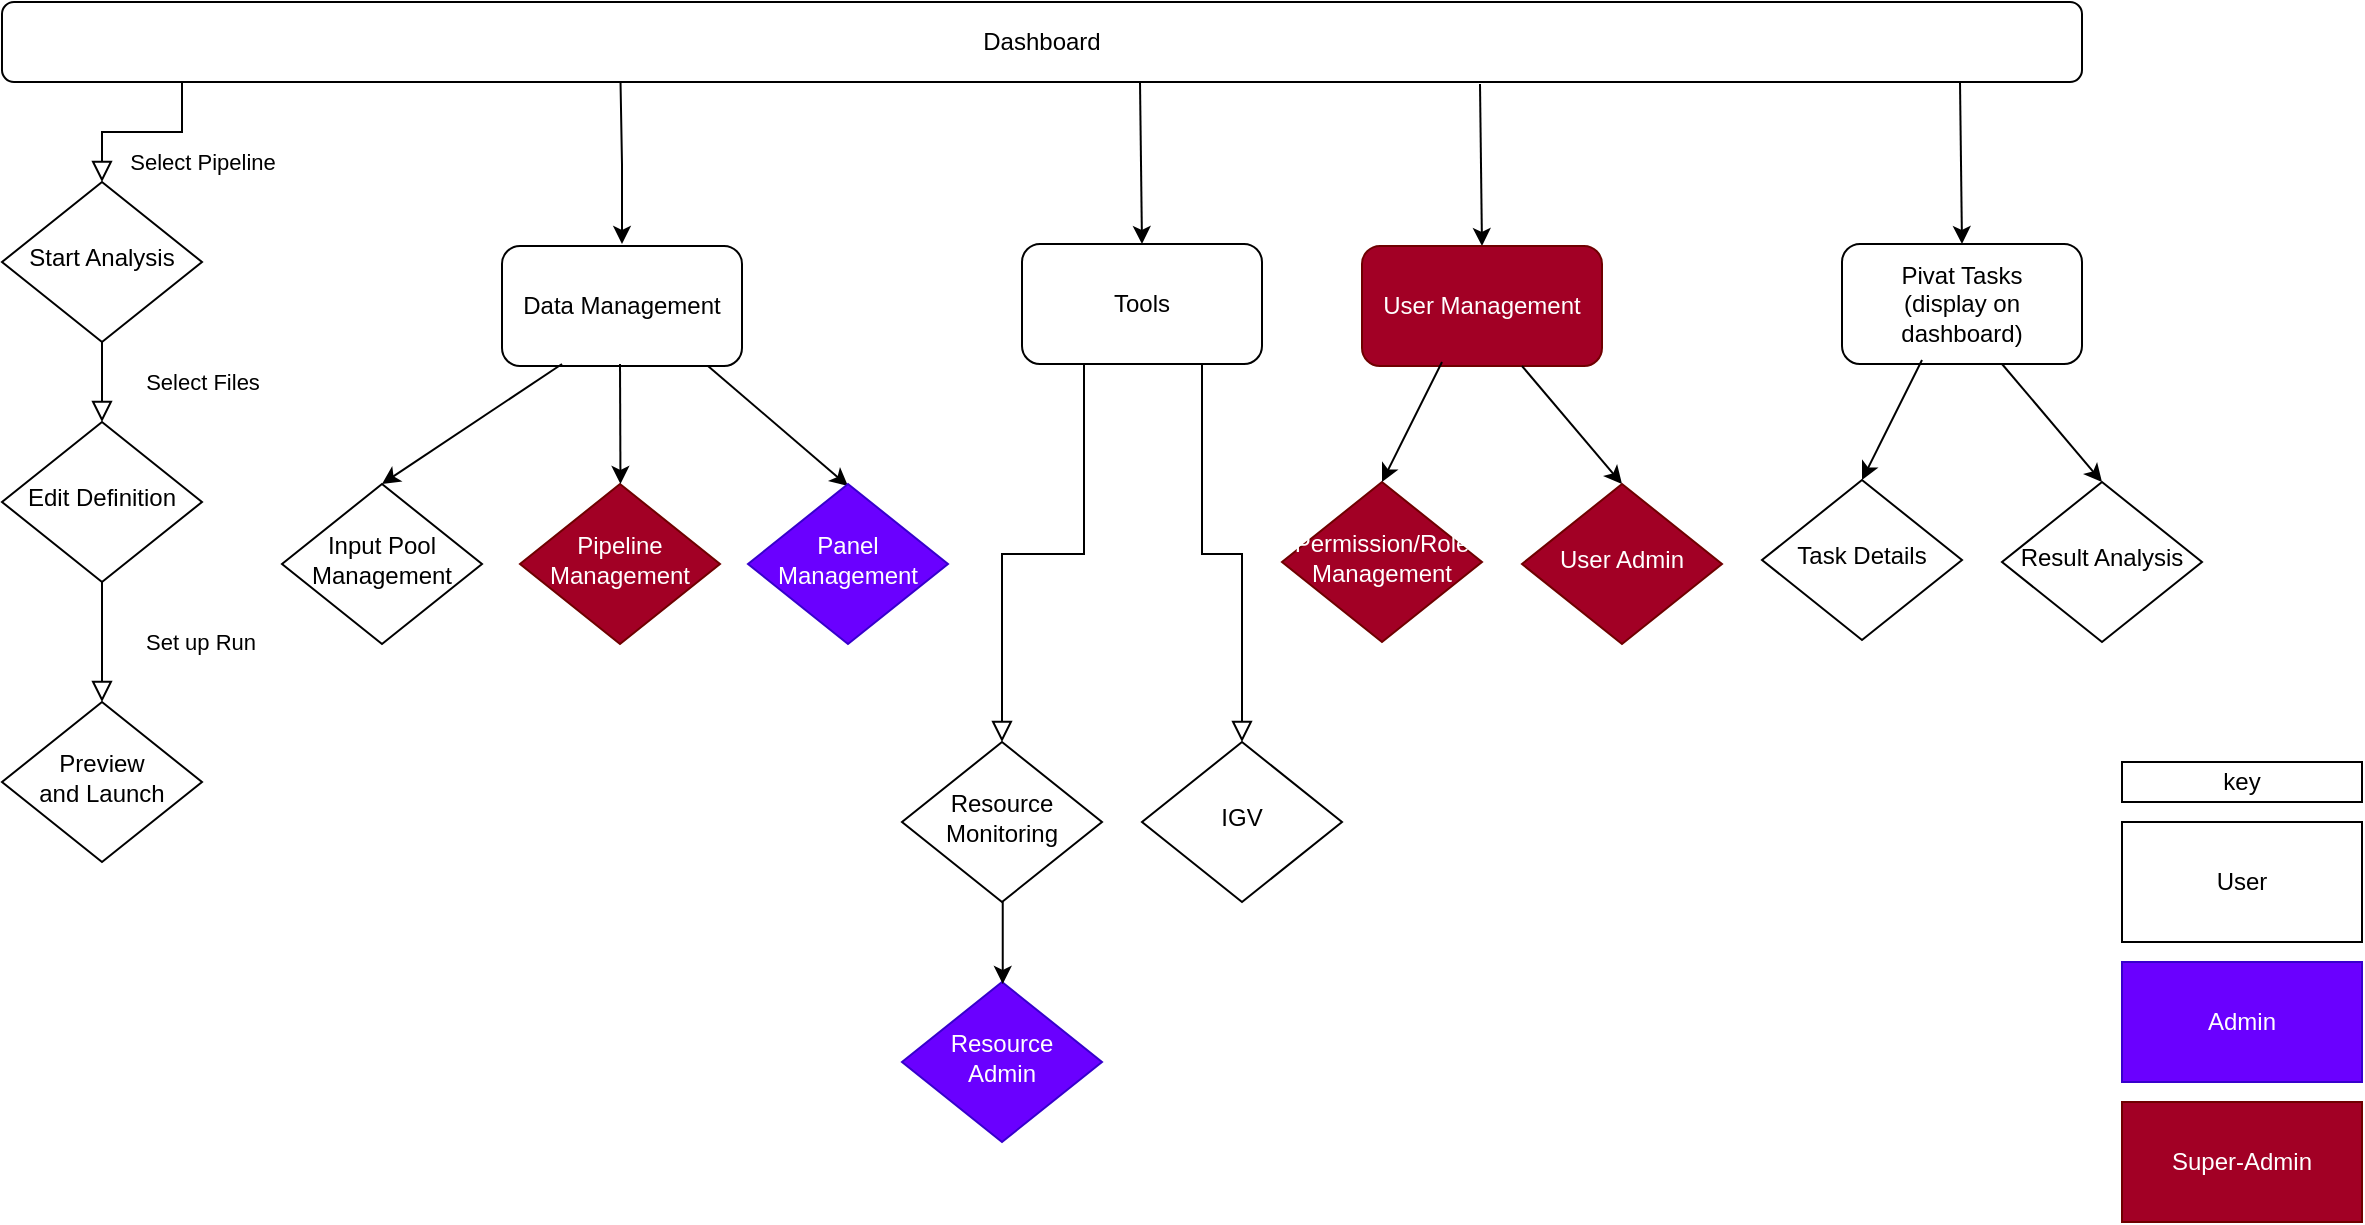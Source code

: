 <mxfile version="21.3.2" type="github">
  <diagram id="C5RBs43oDa-KdzZeNtuy" name="Page-1">
    <mxGraphModel dx="1383" dy="701" grid="1" gridSize="10" guides="1" tooltips="1" connect="1" arrows="1" fold="1" page="1" pageScale="1" pageWidth="827" pageHeight="1169" math="0" shadow="0">
      <root>
        <mxCell id="WIyWlLk6GJQsqaUBKTNV-0" />
        <mxCell id="WIyWlLk6GJQsqaUBKTNV-1" parent="WIyWlLk6GJQsqaUBKTNV-0" />
        <mxCell id="WIyWlLk6GJQsqaUBKTNV-2" value="Select Pipeline" style="rounded=0;html=1;jettySize=auto;orthogonalLoop=1;fontSize=11;endArrow=block;endFill=0;endSize=8;strokeWidth=1;shadow=0;labelBackgroundColor=none;edgeStyle=orthogonalEdgeStyle;" parent="WIyWlLk6GJQsqaUBKTNV-1" source="WIyWlLk6GJQsqaUBKTNV-3" target="WIyWlLk6GJQsqaUBKTNV-6" edge="1">
          <mxGeometry x="-0.444" y="18" relative="1" as="geometry">
            <Array as="points">
              <mxPoint x="260" y="145" />
              <mxPoint x="220" y="145" />
            </Array>
            <mxPoint x="10" y="-3" as="offset" />
          </mxGeometry>
        </mxCell>
        <mxCell id="WIyWlLk6GJQsqaUBKTNV-3" value="Dashboard" style="rounded=1;whiteSpace=wrap;html=1;fontSize=12;glass=0;strokeWidth=1;shadow=0;" parent="WIyWlLk6GJQsqaUBKTNV-1" vertex="1">
          <mxGeometry x="170" y="80" width="1040" height="40" as="geometry" />
        </mxCell>
        <mxCell id="WIyWlLk6GJQsqaUBKTNV-4" value="Select Files" style="rounded=0;html=1;jettySize=auto;orthogonalLoop=1;fontSize=11;endArrow=block;endFill=0;endSize=8;strokeWidth=1;shadow=0;labelBackgroundColor=none;edgeStyle=orthogonalEdgeStyle;" parent="WIyWlLk6GJQsqaUBKTNV-1" source="WIyWlLk6GJQsqaUBKTNV-6" target="WIyWlLk6GJQsqaUBKTNV-10" edge="1">
          <mxGeometry y="50" relative="1" as="geometry">
            <mxPoint as="offset" />
          </mxGeometry>
        </mxCell>
        <mxCell id="WIyWlLk6GJQsqaUBKTNV-6" value="Start Analysis" style="rhombus;whiteSpace=wrap;html=1;shadow=0;fontFamily=Helvetica;fontSize=12;align=center;strokeWidth=1;spacing=6;spacingTop=-4;" parent="WIyWlLk6GJQsqaUBKTNV-1" vertex="1">
          <mxGeometry x="170" y="170" width="100" height="80" as="geometry" />
        </mxCell>
        <mxCell id="WIyWlLk6GJQsqaUBKTNV-8" value="Set up Run" style="rounded=0;html=1;jettySize=auto;orthogonalLoop=1;fontSize=11;endArrow=block;endFill=0;endSize=8;strokeWidth=1;shadow=0;labelBackgroundColor=none;edgeStyle=orthogonalEdgeStyle;" parent="WIyWlLk6GJQsqaUBKTNV-1" source="WIyWlLk6GJQsqaUBKTNV-10" edge="1">
          <mxGeometry x="0.009" y="49" relative="1" as="geometry">
            <mxPoint y="-1" as="offset" />
            <mxPoint x="220" y="430" as="targetPoint" />
          </mxGeometry>
        </mxCell>
        <mxCell id="WIyWlLk6GJQsqaUBKTNV-10" value="Edit Definition" style="rhombus;whiteSpace=wrap;html=1;shadow=0;fontFamily=Helvetica;fontSize=12;align=center;strokeWidth=1;spacing=6;spacingTop=-4;" parent="WIyWlLk6GJQsqaUBKTNV-1" vertex="1">
          <mxGeometry x="170" y="290" width="100" height="80" as="geometry" />
        </mxCell>
        <mxCell id="r_vhM-KLNuA45PHsS9CR-2" value="Preview&lt;br&gt;and Launch" style="rhombus;whiteSpace=wrap;html=1;shadow=0;fontFamily=Helvetica;fontSize=12;align=center;strokeWidth=1;spacing=6;spacingTop=-4;" parent="WIyWlLk6GJQsqaUBKTNV-1" vertex="1">
          <mxGeometry x="170" y="430" width="100" height="80" as="geometry" />
        </mxCell>
        <mxCell id="r_vhM-KLNuA45PHsS9CR-7" value="" style="endArrow=classic;html=1;rounded=0;exitX=0.369;exitY=0.975;exitDx=0;exitDy=0;exitPerimeter=0;" parent="WIyWlLk6GJQsqaUBKTNV-1" edge="1">
          <mxGeometry width="50" height="50" relative="1" as="geometry">
            <mxPoint x="479.26" y="120" as="sourcePoint" />
            <mxPoint x="480" y="201" as="targetPoint" />
            <Array as="points">
              <mxPoint x="480" y="161" />
            </Array>
          </mxGeometry>
        </mxCell>
        <mxCell id="r_vhM-KLNuA45PHsS9CR-9" value="Data Management" style="rounded=1;whiteSpace=wrap;html=1;" parent="WIyWlLk6GJQsqaUBKTNV-1" vertex="1">
          <mxGeometry x="420" y="202" width="120" height="60" as="geometry" />
        </mxCell>
        <mxCell id="r_vhM-KLNuA45PHsS9CR-10" value="" style="endArrow=classic;html=1;rounded=0;exitX=0.369;exitY=0.975;exitDx=0;exitDy=0;exitPerimeter=0;" parent="WIyWlLk6GJQsqaUBKTNV-1" edge="1">
          <mxGeometry width="50" height="50" relative="1" as="geometry">
            <mxPoint x="739" y="120" as="sourcePoint" />
            <mxPoint x="740" y="201" as="targetPoint" />
          </mxGeometry>
        </mxCell>
        <mxCell id="r_vhM-KLNuA45PHsS9CR-11" value="Tools" style="rounded=1;whiteSpace=wrap;html=1;" parent="WIyWlLk6GJQsqaUBKTNV-1" vertex="1">
          <mxGeometry x="680" y="201" width="120" height="60" as="geometry" />
        </mxCell>
        <mxCell id="r_vhM-KLNuA45PHsS9CR-12" value="" style="rounded=0;html=1;jettySize=auto;orthogonalLoop=1;fontSize=11;endArrow=block;endFill=0;endSize=8;strokeWidth=1;shadow=0;labelBackgroundColor=none;edgeStyle=orthogonalEdgeStyle;" parent="WIyWlLk6GJQsqaUBKTNV-1" target="r_vhM-KLNuA45PHsS9CR-13" edge="1">
          <mxGeometry y="20" relative="1" as="geometry">
            <mxPoint as="offset" />
            <mxPoint x="740" y="261" as="sourcePoint" />
            <Array as="points">
              <mxPoint x="770" y="261" />
              <mxPoint x="770" y="356" />
              <mxPoint x="790" y="356" />
            </Array>
          </mxGeometry>
        </mxCell>
        <mxCell id="r_vhM-KLNuA45PHsS9CR-13" value="IGV" style="rhombus;whiteSpace=wrap;html=1;shadow=0;fontFamily=Helvetica;fontSize=12;align=center;strokeWidth=1;spacing=6;spacingTop=-4;" parent="WIyWlLk6GJQsqaUBKTNV-1" vertex="1">
          <mxGeometry x="740" y="450" width="100" height="80" as="geometry" />
        </mxCell>
        <mxCell id="r_vhM-KLNuA45PHsS9CR-14" value="" style="endArrow=classic;html=1;rounded=0;" parent="WIyWlLk6GJQsqaUBKTNV-1" edge="1">
          <mxGeometry width="50" height="50" relative="1" as="geometry">
            <mxPoint x="523" y="262" as="sourcePoint" />
            <mxPoint x="593" y="322" as="targetPoint" />
          </mxGeometry>
        </mxCell>
        <mxCell id="r_vhM-KLNuA45PHsS9CR-16" value="Panel Management" style="rhombus;whiteSpace=wrap;html=1;shadow=0;fontFamily=Helvetica;fontSize=12;align=center;strokeWidth=1;spacing=6;spacingTop=-4;fillColor=#6a00ff;fontColor=#ffffff;strokeColor=#3700CC;" parent="WIyWlLk6GJQsqaUBKTNV-1" vertex="1">
          <mxGeometry x="543" y="321" width="100" height="80" as="geometry" />
        </mxCell>
        <mxCell id="r_vhM-KLNuA45PHsS9CR-19" value="Resource&lt;br&gt;Monitoring" style="rhombus;whiteSpace=wrap;html=1;shadow=0;fontFamily=Helvetica;fontSize=12;align=center;strokeWidth=1;spacing=6;spacingTop=-4;" parent="WIyWlLk6GJQsqaUBKTNV-1" vertex="1">
          <mxGeometry x="620" y="450" width="100" height="80" as="geometry" />
        </mxCell>
        <mxCell id="r_vhM-KLNuA45PHsS9CR-20" value="" style="rounded=0;html=1;jettySize=auto;orthogonalLoop=1;fontSize=11;endArrow=block;endFill=0;endSize=8;strokeWidth=1;shadow=0;labelBackgroundColor=none;edgeStyle=orthogonalEdgeStyle;entryX=0.5;entryY=0;entryDx=0;entryDy=0;" parent="WIyWlLk6GJQsqaUBKTNV-1" target="r_vhM-KLNuA45PHsS9CR-19" edge="1">
          <mxGeometry y="20" relative="1" as="geometry">
            <mxPoint as="offset" />
            <mxPoint x="710" y="261" as="sourcePoint" />
            <mxPoint x="760" y="450" as="targetPoint" />
            <Array as="points">
              <mxPoint x="711" y="261" />
              <mxPoint x="711" y="356" />
              <mxPoint x="670" y="356" />
            </Array>
          </mxGeometry>
        </mxCell>
        <mxCell id="r_vhM-KLNuA45PHsS9CR-21" value="Pipeline&lt;br&gt;Management" style="rhombus;whiteSpace=wrap;html=1;shadow=0;fontFamily=Helvetica;fontSize=12;align=center;strokeWidth=1;spacing=6;spacingTop=-4;fillColor=#a20025;fontColor=#ffffff;strokeColor=#6F0000;" parent="WIyWlLk6GJQsqaUBKTNV-1" vertex="1">
          <mxGeometry x="429" y="321" width="100" height="80" as="geometry" />
        </mxCell>
        <mxCell id="r_vhM-KLNuA45PHsS9CR-22" value="Input Pool&lt;br&gt;Management" style="rhombus;whiteSpace=wrap;html=1;shadow=0;fontFamily=Helvetica;fontSize=12;align=center;strokeWidth=1;spacing=6;spacingTop=-4;" parent="WIyWlLk6GJQsqaUBKTNV-1" vertex="1">
          <mxGeometry x="310" y="321" width="100" height="80" as="geometry" />
        </mxCell>
        <mxCell id="r_vhM-KLNuA45PHsS9CR-23" value="" style="endArrow=classic;html=1;rounded=0;entryX=0.5;entryY=0;entryDx=0;entryDy=0;" parent="WIyWlLk6GJQsqaUBKTNV-1" target="r_vhM-KLNuA45PHsS9CR-22" edge="1">
          <mxGeometry width="50" height="50" relative="1" as="geometry">
            <mxPoint x="450" y="261" as="sourcePoint" />
            <mxPoint x="370" y="332" as="targetPoint" />
          </mxGeometry>
        </mxCell>
        <mxCell id="r_vhM-KLNuA45PHsS9CR-24" value="" style="endArrow=classic;html=1;rounded=0;" parent="WIyWlLk6GJQsqaUBKTNV-1" edge="1">
          <mxGeometry width="50" height="50" relative="1" as="geometry">
            <mxPoint x="479" y="261" as="sourcePoint" />
            <mxPoint x="479.24" y="321" as="targetPoint" />
          </mxGeometry>
        </mxCell>
        <mxCell id="r_vhM-KLNuA45PHsS9CR-25" value="" style="endArrow=classic;html=1;rounded=0;exitX=0.369;exitY=0.975;exitDx=0;exitDy=0;exitPerimeter=0;" parent="WIyWlLk6GJQsqaUBKTNV-1" edge="1">
          <mxGeometry width="50" height="50" relative="1" as="geometry">
            <mxPoint x="909" y="121" as="sourcePoint" />
            <mxPoint x="910" y="202" as="targetPoint" />
          </mxGeometry>
        </mxCell>
        <mxCell id="r_vhM-KLNuA45PHsS9CR-26" value="User Management" style="rounded=1;whiteSpace=wrap;html=1;fillColor=#a20025;fontColor=#ffffff;strokeColor=#6F0000;" parent="WIyWlLk6GJQsqaUBKTNV-1" vertex="1">
          <mxGeometry x="850" y="202" width="120" height="60" as="geometry" />
        </mxCell>
        <mxCell id="r_vhM-KLNuA45PHsS9CR-27" value="" style="endArrow=classic;html=1;rounded=0;entryX=0.5;entryY=0;entryDx=0;entryDy=0;" parent="WIyWlLk6GJQsqaUBKTNV-1" target="r_vhM-KLNuA45PHsS9CR-28" edge="1">
          <mxGeometry width="50" height="50" relative="1" as="geometry">
            <mxPoint x="930" y="262" as="sourcePoint" />
            <mxPoint x="1000" y="322" as="targetPoint" />
          </mxGeometry>
        </mxCell>
        <mxCell id="r_vhM-KLNuA45PHsS9CR-28" value="User Admin" style="rhombus;whiteSpace=wrap;html=1;shadow=0;fontFamily=Helvetica;fontSize=12;align=center;strokeWidth=1;spacing=6;spacingTop=-4;fillColor=#a20025;fontColor=#ffffff;strokeColor=#6F0000;" parent="WIyWlLk6GJQsqaUBKTNV-1" vertex="1">
          <mxGeometry x="930" y="321" width="100" height="80" as="geometry" />
        </mxCell>
        <mxCell id="r_vhM-KLNuA45PHsS9CR-31" value="Permission/Role&lt;br&gt;Management" style="rhombus;whiteSpace=wrap;html=1;shadow=0;fontFamily=Helvetica;fontSize=12;align=center;strokeWidth=1;spacing=6;spacingTop=-4;fillColor=#a20025;fontColor=#ffffff;strokeColor=#6F0000;" parent="WIyWlLk6GJQsqaUBKTNV-1" vertex="1">
          <mxGeometry x="810" y="320" width="100" height="80" as="geometry" />
        </mxCell>
        <mxCell id="r_vhM-KLNuA45PHsS9CR-32" value="" style="endArrow=classic;html=1;rounded=0;entryX=0.5;entryY=0;entryDx=0;entryDy=0;" parent="WIyWlLk6GJQsqaUBKTNV-1" target="r_vhM-KLNuA45PHsS9CR-31" edge="1">
          <mxGeometry width="50" height="50" relative="1" as="geometry">
            <mxPoint x="890" y="260" as="sourcePoint" />
            <mxPoint x="810" y="331" as="targetPoint" />
          </mxGeometry>
        </mxCell>
        <mxCell id="r_vhM-KLNuA45PHsS9CR-36" value="" style="endArrow=classic;html=1;rounded=0;exitX=0.369;exitY=0.975;exitDx=0;exitDy=0;exitPerimeter=0;" parent="WIyWlLk6GJQsqaUBKTNV-1" edge="1">
          <mxGeometry width="50" height="50" relative="1" as="geometry">
            <mxPoint x="1149" y="120" as="sourcePoint" />
            <mxPoint x="1150" y="201" as="targetPoint" />
          </mxGeometry>
        </mxCell>
        <mxCell id="r_vhM-KLNuA45PHsS9CR-37" value="Pivat Tasks&lt;br&gt;(display on dashboard)" style="rounded=1;whiteSpace=wrap;html=1;" parent="WIyWlLk6GJQsqaUBKTNV-1" vertex="1">
          <mxGeometry x="1090" y="201" width="120" height="60" as="geometry" />
        </mxCell>
        <mxCell id="r_vhM-KLNuA45PHsS9CR-39" value="" style="endArrow=classic;html=1;rounded=0;entryX=0.5;entryY=0;entryDx=0;entryDy=0;" parent="WIyWlLk6GJQsqaUBKTNV-1" target="r_vhM-KLNuA45PHsS9CR-40" edge="1">
          <mxGeometry width="50" height="50" relative="1" as="geometry">
            <mxPoint x="1170" y="261" as="sourcePoint" />
            <mxPoint x="1240" y="321" as="targetPoint" />
          </mxGeometry>
        </mxCell>
        <mxCell id="r_vhM-KLNuA45PHsS9CR-40" value="Result Analysis" style="rhombus;whiteSpace=wrap;html=1;shadow=0;fontFamily=Helvetica;fontSize=12;align=center;strokeWidth=1;spacing=6;spacingTop=-4;" parent="WIyWlLk6GJQsqaUBKTNV-1" vertex="1">
          <mxGeometry x="1170" y="320" width="100" height="80" as="geometry" />
        </mxCell>
        <mxCell id="r_vhM-KLNuA45PHsS9CR-41" value="Task Details" style="rhombus;whiteSpace=wrap;html=1;shadow=0;fontFamily=Helvetica;fontSize=12;align=center;strokeWidth=1;spacing=6;spacingTop=-4;" parent="WIyWlLk6GJQsqaUBKTNV-1" vertex="1">
          <mxGeometry x="1050" y="319" width="100" height="80" as="geometry" />
        </mxCell>
        <mxCell id="r_vhM-KLNuA45PHsS9CR-42" value="" style="endArrow=classic;html=1;rounded=0;entryX=0.5;entryY=0;entryDx=0;entryDy=0;" parent="WIyWlLk6GJQsqaUBKTNV-1" target="r_vhM-KLNuA45PHsS9CR-41" edge="1">
          <mxGeometry width="50" height="50" relative="1" as="geometry">
            <mxPoint x="1130" y="259" as="sourcePoint" />
            <mxPoint x="1050" y="330" as="targetPoint" />
          </mxGeometry>
        </mxCell>
        <mxCell id="qLCSjGY4hXIu73uGhs89-0" value="Admin" style="rounded=0;whiteSpace=wrap;html=1;fillColor=#6a00ff;fontColor=#ffffff;strokeColor=#3700CC;" parent="WIyWlLk6GJQsqaUBKTNV-1" vertex="1">
          <mxGeometry x="1230" y="560" width="120" height="60" as="geometry" />
        </mxCell>
        <mxCell id="qLCSjGY4hXIu73uGhs89-1" value="Super-Admin" style="rounded=0;whiteSpace=wrap;html=1;fillColor=#a20025;fontColor=#ffffff;strokeColor=#6F0000;" parent="WIyWlLk6GJQsqaUBKTNV-1" vertex="1">
          <mxGeometry x="1230" y="630" width="120" height="60" as="geometry" />
        </mxCell>
        <mxCell id="qLCSjGY4hXIu73uGhs89-2" value="User" style="rounded=0;whiteSpace=wrap;html=1;" parent="WIyWlLk6GJQsqaUBKTNV-1" vertex="1">
          <mxGeometry x="1230" y="490" width="120" height="60" as="geometry" />
        </mxCell>
        <mxCell id="qLCSjGY4hXIu73uGhs89-3" value="key" style="whiteSpace=wrap;html=1;" parent="WIyWlLk6GJQsqaUBKTNV-1" vertex="1">
          <mxGeometry x="1230" y="460" width="120" height="20" as="geometry" />
        </mxCell>
        <mxCell id="lW1kMdn1Xwom2BS9oGO8-0" value="Resource&lt;br&gt;Admin" style="rhombus;whiteSpace=wrap;html=1;shadow=0;fontFamily=Helvetica;fontSize=12;align=center;strokeWidth=1;spacing=6;spacingTop=-4;fillColor=#6a00ff;fontColor=#ffffff;strokeColor=#3700CC;" vertex="1" parent="WIyWlLk6GJQsqaUBKTNV-1">
          <mxGeometry x="620" y="570" width="100" height="80" as="geometry" />
        </mxCell>
        <mxCell id="lW1kMdn1Xwom2BS9oGO8-1" value="" style="endArrow=classic;html=1;rounded=0;" edge="1" parent="WIyWlLk6GJQsqaUBKTNV-1" source="r_vhM-KLNuA45PHsS9CR-19">
          <mxGeometry width="50" height="50" relative="1" as="geometry">
            <mxPoint x="669.63" y="490" as="sourcePoint" />
            <mxPoint x="670.37" y="571" as="targetPoint" />
            <Array as="points">
              <mxPoint x="670.37" y="531" />
            </Array>
          </mxGeometry>
        </mxCell>
      </root>
    </mxGraphModel>
  </diagram>
</mxfile>
